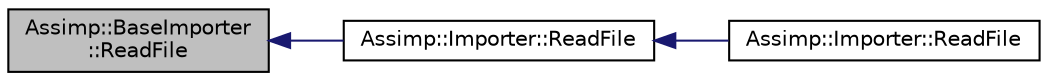 digraph "Assimp::BaseImporter::ReadFile"
{
  edge [fontname="Helvetica",fontsize="10",labelfontname="Helvetica",labelfontsize="10"];
  node [fontname="Helvetica",fontsize="10",shape=record];
  rankdir="LR";
  Node1 [label="Assimp::BaseImporter\l::ReadFile",height=0.2,width=0.4,color="black", fillcolor="grey75", style="filled", fontcolor="black"];
  Node1 -> Node2 [dir="back",color="midnightblue",fontsize="10",style="solid"];
  Node2 [label="Assimp::Importer::ReadFile",height=0.2,width=0.4,color="black", fillcolor="white", style="filled",URL="$class_assimp_1_1_importer.html#afa338a135a56956bd5deb7d238498dde"];
  Node2 -> Node3 [dir="back",color="midnightblue",fontsize="10",style="solid"];
  Node3 [label="Assimp::Importer::ReadFile",height=0.2,width=0.4,color="black", fillcolor="white", style="filled",URL="$class_assimp_1_1_importer.html#a339882c7acb47d5b5110bbd078d870a9",tooltip="Reads the given file and returns its contents if successful. "];
}
